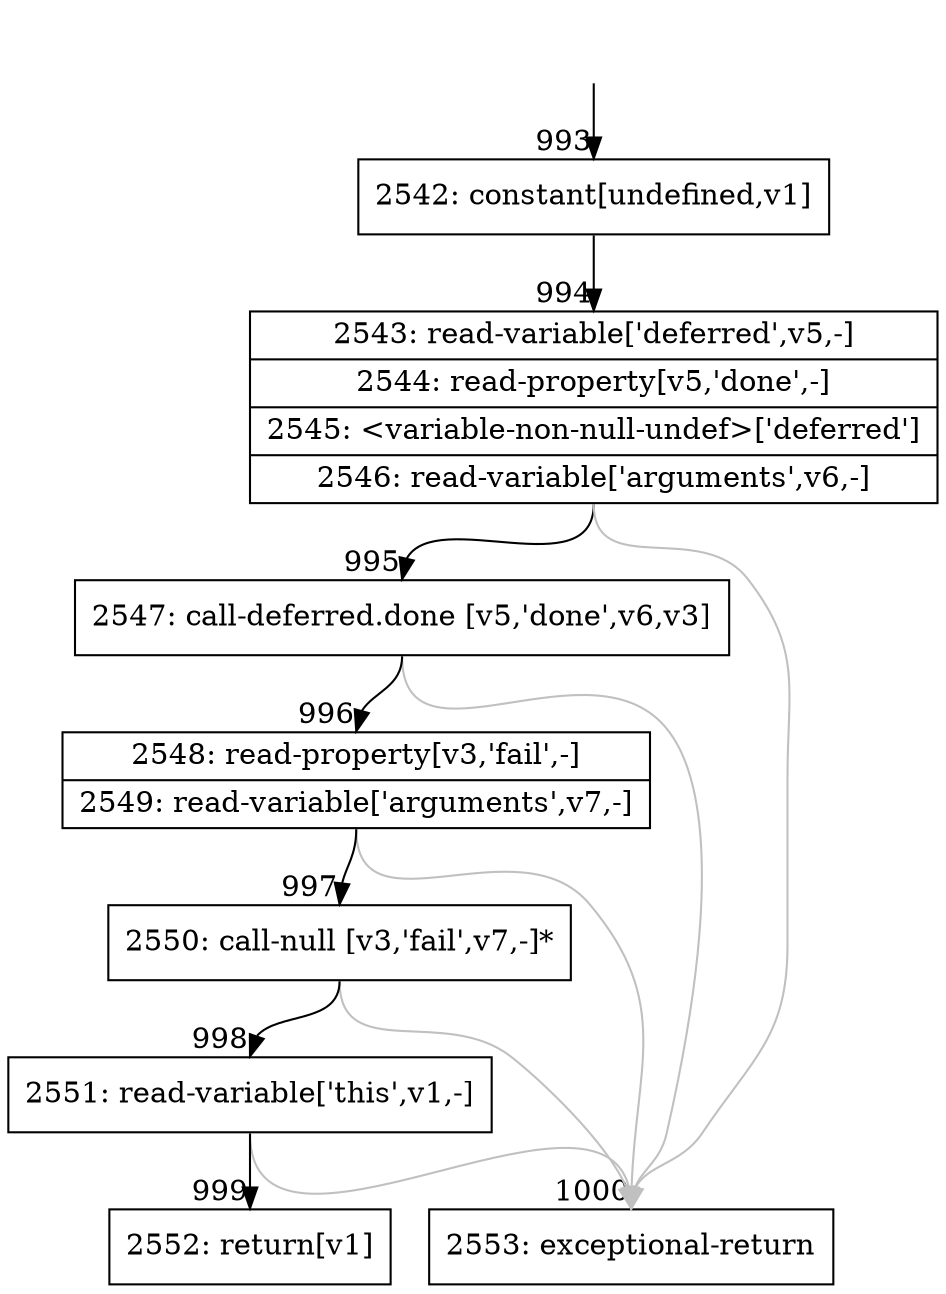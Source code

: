 digraph {
rankdir="TD"
BB_entry77[shape=none,label=""];
BB_entry77 -> BB993 [tailport=s, headport=n, headlabel="    993"]
BB993 [shape=record label="{2542: constant[undefined,v1]}" ] 
BB993 -> BB994 [tailport=s, headport=n, headlabel="      994"]
BB994 [shape=record label="{2543: read-variable['deferred',v5,-]|2544: read-property[v5,'done',-]|2545: \<variable-non-null-undef\>['deferred']|2546: read-variable['arguments',v6,-]}" ] 
BB994 -> BB995 [tailport=s, headport=n, headlabel="      995"]
BB994 -> BB1000 [tailport=s, headport=n, color=gray, headlabel="      1000"]
BB995 [shape=record label="{2547: call-deferred.done [v5,'done',v6,v3]}" ] 
BB995 -> BB996 [tailport=s, headport=n, headlabel="      996"]
BB995 -> BB1000 [tailport=s, headport=n, color=gray]
BB996 [shape=record label="{2548: read-property[v3,'fail',-]|2549: read-variable['arguments',v7,-]}" ] 
BB996 -> BB997 [tailport=s, headport=n, headlabel="      997"]
BB996 -> BB1000 [tailport=s, headport=n, color=gray]
BB997 [shape=record label="{2550: call-null [v3,'fail',v7,-]*}" ] 
BB997 -> BB998 [tailport=s, headport=n, headlabel="      998"]
BB997 -> BB1000 [tailport=s, headport=n, color=gray]
BB998 [shape=record label="{2551: read-variable['this',v1,-]}" ] 
BB998 -> BB999 [tailport=s, headport=n, headlabel="      999"]
BB998 -> BB1000 [tailport=s, headport=n, color=gray]
BB999 [shape=record label="{2552: return[v1]}" ] 
BB1000 [shape=record label="{2553: exceptional-return}" ] 
//#$~ 1182
}
